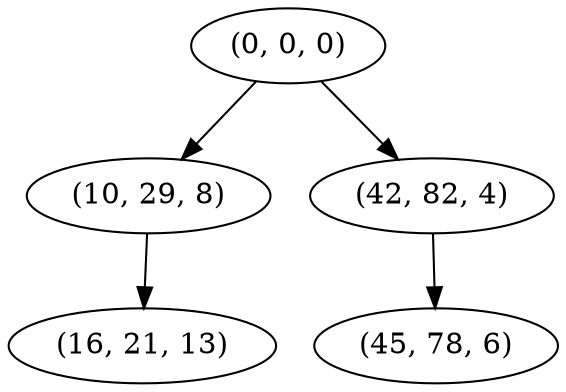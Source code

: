 digraph tree {
    "(0, 0, 0)";
    "(10, 29, 8)";
    "(16, 21, 13)";
    "(42, 82, 4)";
    "(45, 78, 6)";
    "(0, 0, 0)" -> "(10, 29, 8)";
    "(0, 0, 0)" -> "(42, 82, 4)";
    "(10, 29, 8)" -> "(16, 21, 13)";
    "(42, 82, 4)" -> "(45, 78, 6)";
}

